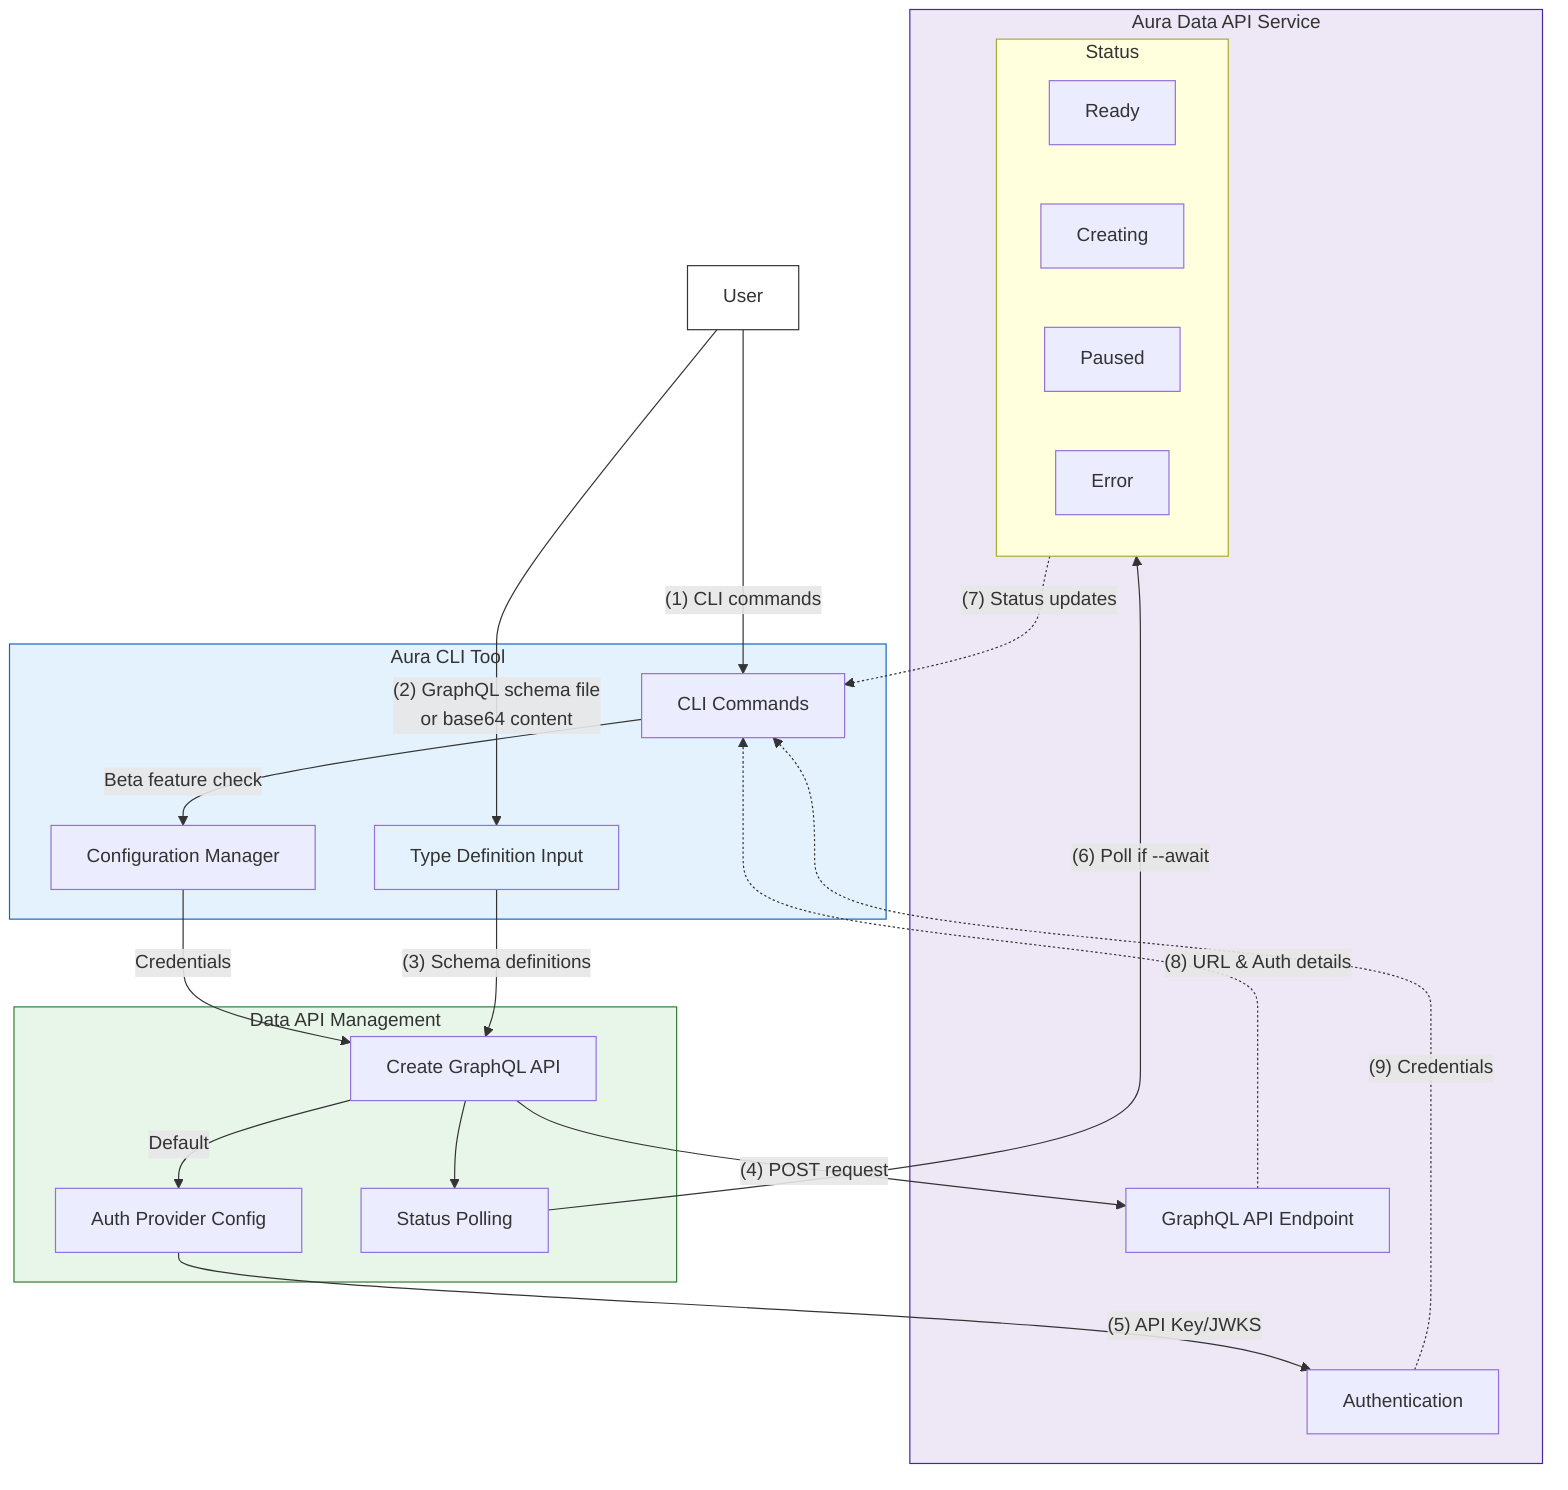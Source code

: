 flowchart TB
 subgraph AuraCLI["Aura CLI Tool"]
    direction TB
        Commands["CLI Commands"]
        Config["Configuration Manager"]
        TypeDefInput["Type Definition Input"]
  end
 subgraph DataAPIManager["Data API Management"]
    direction TB
        CreateAPI["Create GraphQL API"]
        AuthConfig["Auth Provider Config"]
        StatusPoll["Status Polling"]
  end
 subgraph Status["Status"]
        Ready["Ready"]
        Creating["Creating"]
        Paused["Paused"]
        Error["Error"]
  end
 subgraph AuraService["Aura Data API Service"]
        APIEndpoint["GraphQL API Endpoint"]
        Auth["Authentication"]
        Status
  end
    CreateAPI -- Default --> AuthConfig
    CreateAPI --> StatusPoll
    User["User"] -- (1) CLI commands --> Commands
    User -- (2) GraphQL schema file\nor base64 content --> TypeDefInput
    Commands -- Beta feature check --> Config
    Config -- Credentials --> CreateAPI
    TypeDefInput -- (3) Schema definitions --> CreateAPI
    CreateAPI -- (4) POST request --> APIEndpoint
    AuthConfig -- (5) API Key/JWKS --> Auth
    StatusPoll -- "(6) Poll if --await" --> Status
    Status -. (7) Status updates .-> Commands
    APIEndpoint -. (8) URL & Auth details .-> Commands
    Auth -. (9) Credentials .-> Commands
     User:::user
     AuraCLI:::cli
     DataAPIManager:::manager
     AuraService:::service
    classDef user fill:#e3f2fd,stroke:#333
    classDef cli fill:#e3f2fd,stroke:#1565c0
    classDef manager fill:#e8f5e9,stroke:#2e7d32
    classDef service fill:#ede7f6,stroke:#4527a0
    style TypeDefInput fill:#e3f2fd
    style User fill:#FFFFFF
